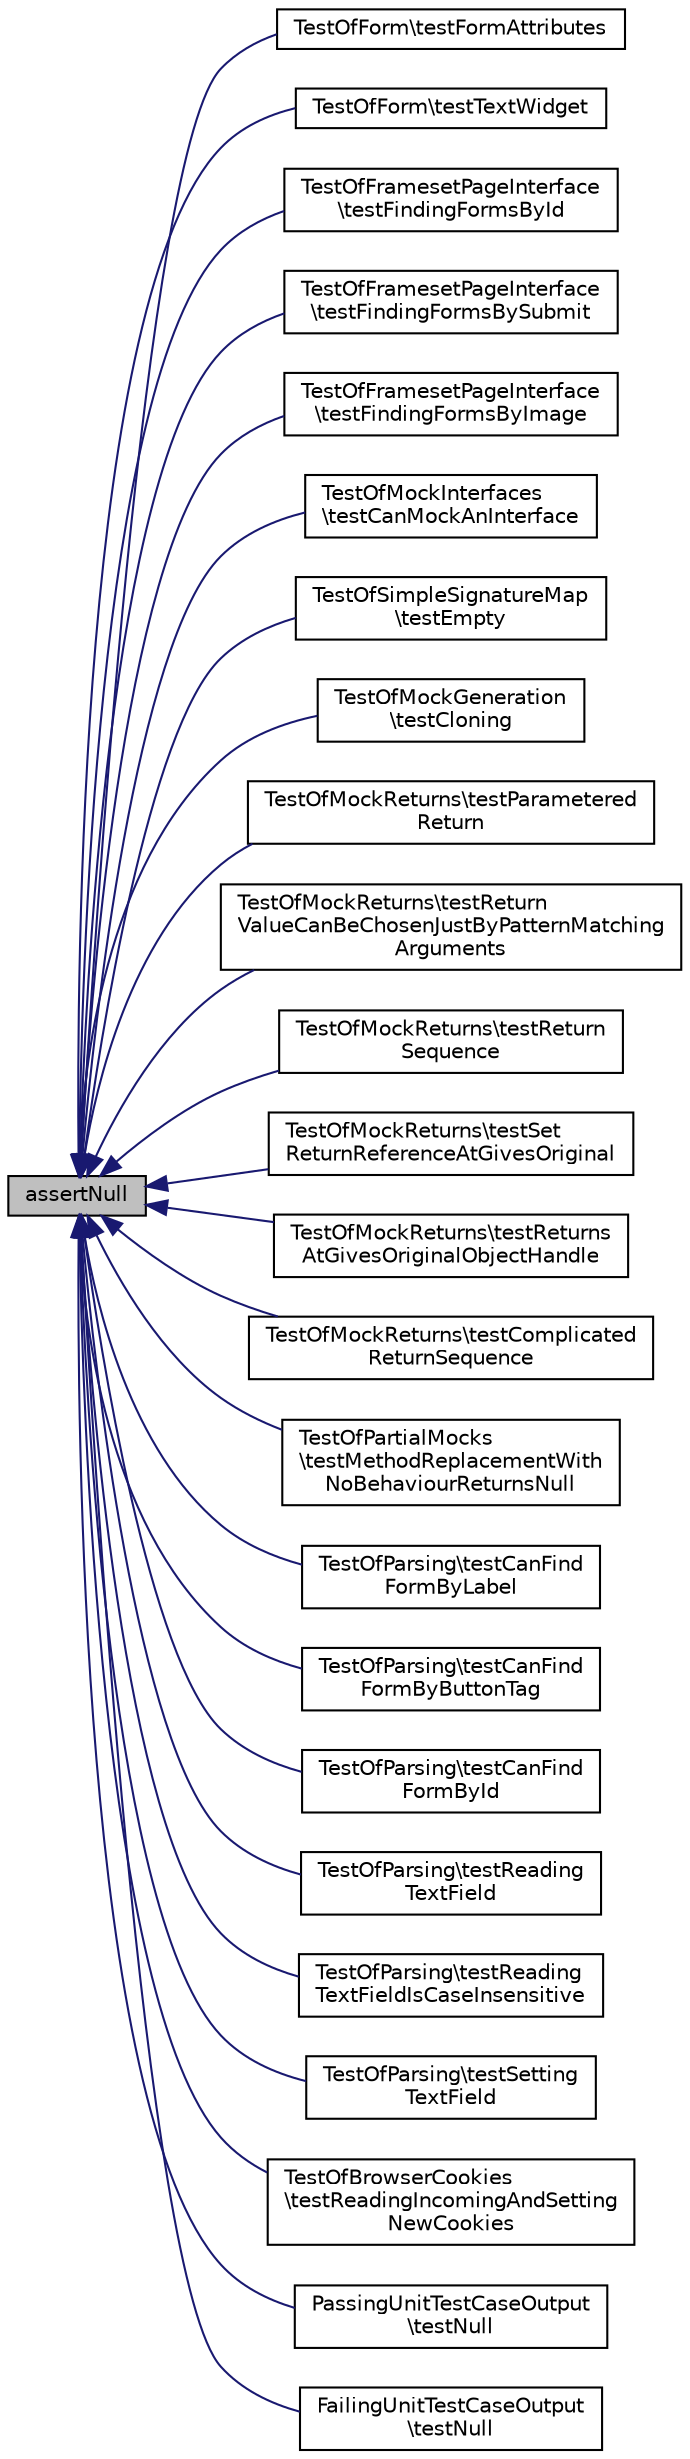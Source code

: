 digraph "assertNull"
{
  edge [fontname="Helvetica",fontsize="10",labelfontname="Helvetica",labelfontsize="10"];
  node [fontname="Helvetica",fontsize="10",shape=record];
  rankdir="LR";
  Node1 [label="assertNull",height=0.2,width=0.4,color="black", fillcolor="grey75", style="filled" fontcolor="black"];
  Node1 -> Node2 [dir="back",color="midnightblue",fontsize="10",style="solid",fontname="Helvetica"];
  Node2 [label="TestOfForm\\testFormAttributes",height=0.2,width=0.4,color="black", fillcolor="white", style="filled",URL="$class_test_of_form.html#a5c34e7caaf99d9a7c71d0dcceeefacfc"];
  Node1 -> Node3 [dir="back",color="midnightblue",fontsize="10",style="solid",fontname="Helvetica"];
  Node3 [label="TestOfForm\\testTextWidget",height=0.2,width=0.4,color="black", fillcolor="white", style="filled",URL="$class_test_of_form.html#ac13b959e437ea57393769dcfef1bc938"];
  Node1 -> Node4 [dir="back",color="midnightblue",fontsize="10",style="solid",fontname="Helvetica"];
  Node4 [label="TestOfFramesetPageInterface\l\\testFindingFormsById",height=0.2,width=0.4,color="black", fillcolor="white", style="filled",URL="$class_test_of_frameset_page_interface.html#aeec7029ccbee1c7538e8e80b0f6fb004"];
  Node1 -> Node5 [dir="back",color="midnightblue",fontsize="10",style="solid",fontname="Helvetica"];
  Node5 [label="TestOfFramesetPageInterface\l\\testFindingFormsBySubmit",height=0.2,width=0.4,color="black", fillcolor="white", style="filled",URL="$class_test_of_frameset_page_interface.html#a81f4279047801889bd92a80c8ff28cd7"];
  Node1 -> Node6 [dir="back",color="midnightblue",fontsize="10",style="solid",fontname="Helvetica"];
  Node6 [label="TestOfFramesetPageInterface\l\\testFindingFormsByImage",height=0.2,width=0.4,color="black", fillcolor="white", style="filled",URL="$class_test_of_frameset_page_interface.html#ad421ba3d62a4602e88fd8a176cc69089"];
  Node1 -> Node7 [dir="back",color="midnightblue",fontsize="10",style="solid",fontname="Helvetica"];
  Node7 [label="TestOfMockInterfaces\l\\testCanMockAnInterface",height=0.2,width=0.4,color="black", fillcolor="white", style="filled",URL="$class_test_of_mock_interfaces.html#a00eb67c5e141e8998244f1869ba17e15"];
  Node1 -> Node8 [dir="back",color="midnightblue",fontsize="10",style="solid",fontname="Helvetica"];
  Node8 [label="TestOfSimpleSignatureMap\l\\testEmpty",height=0.2,width=0.4,color="black", fillcolor="white", style="filled",URL="$class_test_of_simple_signature_map.html#a5ca79ec979704acb6caac9e6a9defebf"];
  Node1 -> Node9 [dir="back",color="midnightblue",fontsize="10",style="solid",fontname="Helvetica"];
  Node9 [label="TestOfMockGeneration\l\\testCloning",height=0.2,width=0.4,color="black", fillcolor="white", style="filled",URL="$class_test_of_mock_generation.html#a14623eebcbfe9685d1f3d67b133eb49c"];
  Node1 -> Node10 [dir="back",color="midnightblue",fontsize="10",style="solid",fontname="Helvetica"];
  Node10 [label="TestOfMockReturns\\testParametered\lReturn",height=0.2,width=0.4,color="black", fillcolor="white", style="filled",URL="$class_test_of_mock_returns.html#aa4996032f8e71b564d223e8b21f1e806"];
  Node1 -> Node11 [dir="back",color="midnightblue",fontsize="10",style="solid",fontname="Helvetica"];
  Node11 [label="TestOfMockReturns\\testReturn\lValueCanBeChosenJustByPatternMatching\lArguments",height=0.2,width=0.4,color="black", fillcolor="white", style="filled",URL="$class_test_of_mock_returns.html#a186ef582f046758405de0b156fff4cde"];
  Node1 -> Node12 [dir="back",color="midnightblue",fontsize="10",style="solid",fontname="Helvetica"];
  Node12 [label="TestOfMockReturns\\testReturn\lSequence",height=0.2,width=0.4,color="black", fillcolor="white", style="filled",URL="$class_test_of_mock_returns.html#abcc661e298cb2a6a517b3b2f02cbad85"];
  Node1 -> Node13 [dir="back",color="midnightblue",fontsize="10",style="solid",fontname="Helvetica"];
  Node13 [label="TestOfMockReturns\\testSet\lReturnReferenceAtGivesOriginal",height=0.2,width=0.4,color="black", fillcolor="white", style="filled",URL="$class_test_of_mock_returns.html#a3c5eb8ca4a635bd0de4ea3cb647fefdf"];
  Node1 -> Node14 [dir="back",color="midnightblue",fontsize="10",style="solid",fontname="Helvetica"];
  Node14 [label="TestOfMockReturns\\testReturns\lAtGivesOriginalObjectHandle",height=0.2,width=0.4,color="black", fillcolor="white", style="filled",URL="$class_test_of_mock_returns.html#a65d20b7ba7ba8fdc7d92b21650891a43"];
  Node1 -> Node15 [dir="back",color="midnightblue",fontsize="10",style="solid",fontname="Helvetica"];
  Node15 [label="TestOfMockReturns\\testComplicated\lReturnSequence",height=0.2,width=0.4,color="black", fillcolor="white", style="filled",URL="$class_test_of_mock_returns.html#a30e302c924ffc478355b0d457a088f59"];
  Node1 -> Node16 [dir="back",color="midnightblue",fontsize="10",style="solid",fontname="Helvetica"];
  Node16 [label="TestOfPartialMocks\l\\testMethodReplacementWith\lNoBehaviourReturnsNull",height=0.2,width=0.4,color="black", fillcolor="white", style="filled",URL="$class_test_of_partial_mocks.html#a26ee1bc4fc2b86a64f8b36cf4f688140"];
  Node1 -> Node17 [dir="back",color="midnightblue",fontsize="10",style="solid",fontname="Helvetica"];
  Node17 [label="TestOfParsing\\testCanFind\lFormByLabel",height=0.2,width=0.4,color="black", fillcolor="white", style="filled",URL="$class_test_of_parsing.html#ad1536e73b5dff4cf7822a3ecf115b68f"];
  Node1 -> Node18 [dir="back",color="midnightblue",fontsize="10",style="solid",fontname="Helvetica"];
  Node18 [label="TestOfParsing\\testCanFind\lFormByButtonTag",height=0.2,width=0.4,color="black", fillcolor="white", style="filled",URL="$class_test_of_parsing.html#a63407afdda33e72acd064cc4eb2bf596"];
  Node1 -> Node19 [dir="back",color="midnightblue",fontsize="10",style="solid",fontname="Helvetica"];
  Node19 [label="TestOfParsing\\testCanFind\lFormById",height=0.2,width=0.4,color="black", fillcolor="white", style="filled",URL="$class_test_of_parsing.html#a05b724bd3e61767c1ba2efb6807b2dc5"];
  Node1 -> Node20 [dir="back",color="midnightblue",fontsize="10",style="solid",fontname="Helvetica"];
  Node20 [label="TestOfParsing\\testReading\lTextField",height=0.2,width=0.4,color="black", fillcolor="white", style="filled",URL="$class_test_of_parsing.html#a4c38e884979c55ae8fa4301ff2d3ebf9"];
  Node1 -> Node21 [dir="back",color="midnightblue",fontsize="10",style="solid",fontname="Helvetica"];
  Node21 [label="TestOfParsing\\testReading\lTextFieldIsCaseInsensitive",height=0.2,width=0.4,color="black", fillcolor="white", style="filled",URL="$class_test_of_parsing.html#af7117347709e952559d9e2ebed606891"];
  Node1 -> Node22 [dir="back",color="midnightblue",fontsize="10",style="solid",fontname="Helvetica"];
  Node22 [label="TestOfParsing\\testSetting\lTextField",height=0.2,width=0.4,color="black", fillcolor="white", style="filled",URL="$class_test_of_parsing.html#a292a08d88a0d25d624ce9f8965efcf62"];
  Node1 -> Node23 [dir="back",color="midnightblue",fontsize="10",style="solid",fontname="Helvetica"];
  Node23 [label="TestOfBrowserCookies\l\\testReadingIncomingAndSetting\lNewCookies",height=0.2,width=0.4,color="black", fillcolor="white", style="filled",URL="$class_test_of_browser_cookies.html#a2300a550e2c8fe6218b6544d1172a422"];
  Node1 -> Node24 [dir="back",color="midnightblue",fontsize="10",style="solid",fontname="Helvetica"];
  Node24 [label="PassingUnitTestCaseOutput\l\\testNull",height=0.2,width=0.4,color="black", fillcolor="white", style="filled",URL="$class_passing_unit_test_case_output.html#a4a4cc672ff0245ef4d8dac06a73ef9b4"];
  Node1 -> Node25 [dir="back",color="midnightblue",fontsize="10",style="solid",fontname="Helvetica"];
  Node25 [label="FailingUnitTestCaseOutput\l\\testNull",height=0.2,width=0.4,color="black", fillcolor="white", style="filled",URL="$class_failing_unit_test_case_output.html#a4a4cc672ff0245ef4d8dac06a73ef9b4"];
}

